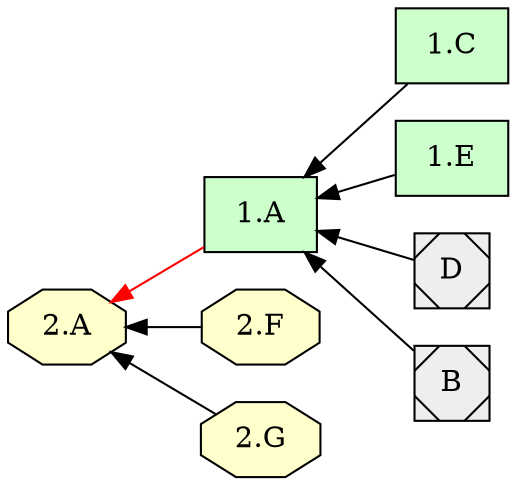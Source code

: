 digraph {

rankdir = RL

  node [shape=box style="filled" fillcolor="#CCFFCC"]
  "1.C"
  "1.A"
  "1.E"
  "1.A"
  "1.A"
  "1.A"
  "1.A"
  node [shape=octagon style="filled" fillcolor="#FFFFCC"]
  "2.F"
  "2.A"
  "2.G"
  "2.A"
  "2.A"
  "2.A"
  "2.A"
  node [shape=Msquare style="filled" fillcolor="#EEEEEE"]
  "D"
  "B"
  "B"
  "D"
  "D"
  "B"
  "D"
  "B"
  "1.C" -> "1.A" [style=filled, color=black];
  "1.E" -> "1.A" [style=filled, color=black];
  "2.F" -> "2.A" [style=filled, color=black];
  "2.G" -> "2.A" [style=filled, color=black];
  "1.A" -> "2.A" [style=filled, color=red];
  "D" -> "1.A" [style=filled, color=black];
  "B" -> "1.A" [style=filled, color=black];
  subgraph cluster_lg {
    rankdir = LR
  }
}
